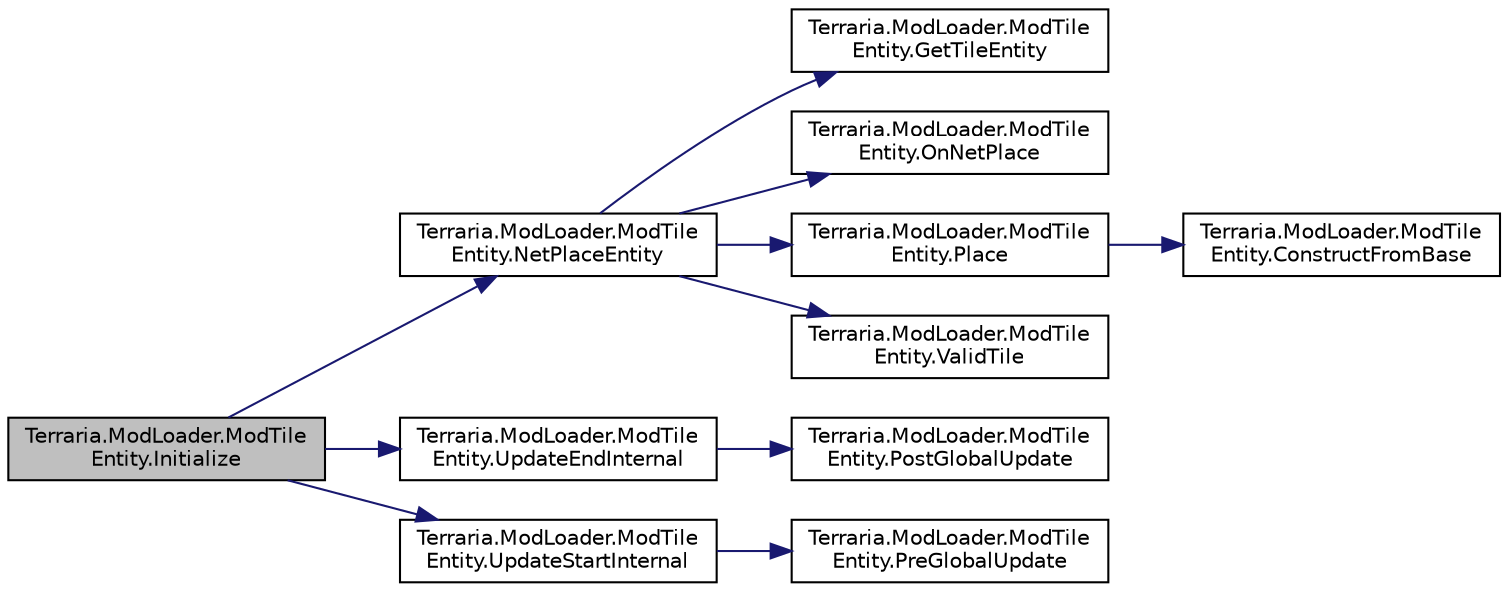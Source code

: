 digraph "Terraria.ModLoader.ModTileEntity.Initialize"
{
 // LATEX_PDF_SIZE
  edge [fontname="Helvetica",fontsize="10",labelfontname="Helvetica",labelfontsize="10"];
  node [fontname="Helvetica",fontsize="10",shape=record];
  rankdir="LR";
  Node1 [label="Terraria.ModLoader.ModTile\lEntity.Initialize",height=0.2,width=0.4,color="black", fillcolor="grey75", style="filled", fontcolor="black",tooltip="You should never use this. It is only included here for completion's sake."];
  Node1 -> Node2 [color="midnightblue",fontsize="10",style="solid",fontname="Helvetica"];
  Node2 [label="Terraria.ModLoader.ModTile\lEntity.NetPlaceEntity",height=0.2,width=0.4,color="black", fillcolor="white", style="filled",URL="$class_terraria_1_1_mod_loader_1_1_mod_tile_entity.html#ad27a28c41e66a411ea2c601b5c60ac33",tooltip="You should never use this. It is only included here for completion's sake."];
  Node2 -> Node3 [color="midnightblue",fontsize="10",style="solid",fontname="Helvetica"];
  Node3 [label="Terraria.ModLoader.ModTile\lEntity.GetTileEntity",height=0.2,width=0.4,color="black", fillcolor="white", style="filled",URL="$class_terraria_1_1_mod_loader_1_1_mod_tile_entity.html#a1c1ee41785862fc54392fe5dd08ffe6c",tooltip="Gets the base ModTileEntity object with the given type."];
  Node2 -> Node4 [color="midnightblue",fontsize="10",style="solid",fontname="Helvetica"];
  Node4 [label="Terraria.ModLoader.ModTile\lEntity.OnNetPlace",height=0.2,width=0.4,color="black", fillcolor="white", style="filled",URL="$class_terraria_1_1_mod_loader_1_1_mod_tile_entity.html#a6bf7f4a651e76e775887c79e3c1a1a90",tooltip="Code that should be run when this tile entity is placed by means of server-syncing...."];
  Node2 -> Node5 [color="midnightblue",fontsize="10",style="solid",fontname="Helvetica"];
  Node5 [label="Terraria.ModLoader.ModTile\lEntity.Place",height=0.2,width=0.4,color="black", fillcolor="white", style="filled",URL="$class_terraria_1_1_mod_loader_1_1_mod_tile_entity.html#afd6ecccaa16bdc0a936430439a37c1f5",tooltip="A helper method that places this kind of tile entity in the given coordinates for you."];
  Node5 -> Node6 [color="midnightblue",fontsize="10",style="solid",fontname="Helvetica"];
  Node6 [label="Terraria.ModLoader.ModTile\lEntity.ConstructFromBase",height=0.2,width=0.4,color="black", fillcolor="white", style="filled",URL="$class_terraria_1_1_mod_loader_1_1_mod_tile_entity.html#a0a022f7b80deccc7ee66aa262a2ea261",tooltip="Returns a new ModTileEntity with the same class, mod, name, and type as the parameter...."];
  Node2 -> Node7 [color="midnightblue",fontsize="10",style="solid",fontname="Helvetica"];
  Node7 [label="Terraria.ModLoader.ModTile\lEntity.ValidTile",height=0.2,width=0.4,color="black", fillcolor="white", style="filled",URL="$class_terraria_1_1_mod_loader_1_1_mod_tile_entity.html#a196c8616a4924fdf45458314fd0ec2b0",tooltip="Whether or not this tile entity is allowed to survive at the given coordinates. You should check whet..."];
  Node1 -> Node8 [color="midnightblue",fontsize="10",style="solid",fontname="Helvetica"];
  Node8 [label="Terraria.ModLoader.ModTile\lEntity.UpdateEndInternal",height=0.2,width=0.4,color="black", fillcolor="white", style="filled",URL="$class_terraria_1_1_mod_loader_1_1_mod_tile_entity.html#ab374a265f585e1e7172d00429bdb869e",tooltip=" "];
  Node8 -> Node9 [color="midnightblue",fontsize="10",style="solid",fontname="Helvetica"];
  Node9 [label="Terraria.ModLoader.ModTile\lEntity.PostGlobalUpdate",height=0.2,width=0.4,color="black", fillcolor="white", style="filled",URL="$class_terraria_1_1_mod_loader_1_1_mod_tile_entity.html#a392aebfb691d1f2ad9b794da63a48e27",tooltip="Code that should be run after all tile entities in the world update."];
  Node1 -> Node10 [color="midnightblue",fontsize="10",style="solid",fontname="Helvetica"];
  Node10 [label="Terraria.ModLoader.ModTile\lEntity.UpdateStartInternal",height=0.2,width=0.4,color="black", fillcolor="white", style="filled",URL="$class_terraria_1_1_mod_loader_1_1_mod_tile_entity.html#a584b05d0d7cf0eea49425a3c93c641ef",tooltip=" "];
  Node10 -> Node11 [color="midnightblue",fontsize="10",style="solid",fontname="Helvetica"];
  Node11 [label="Terraria.ModLoader.ModTile\lEntity.PreGlobalUpdate",height=0.2,width=0.4,color="black", fillcolor="white", style="filled",URL="$class_terraria_1_1_mod_loader_1_1_mod_tile_entity.html#a0bba74f83ef3aa8dcf418b0182951544",tooltip="Code that should be run before all tile entities in the world update."];
}
